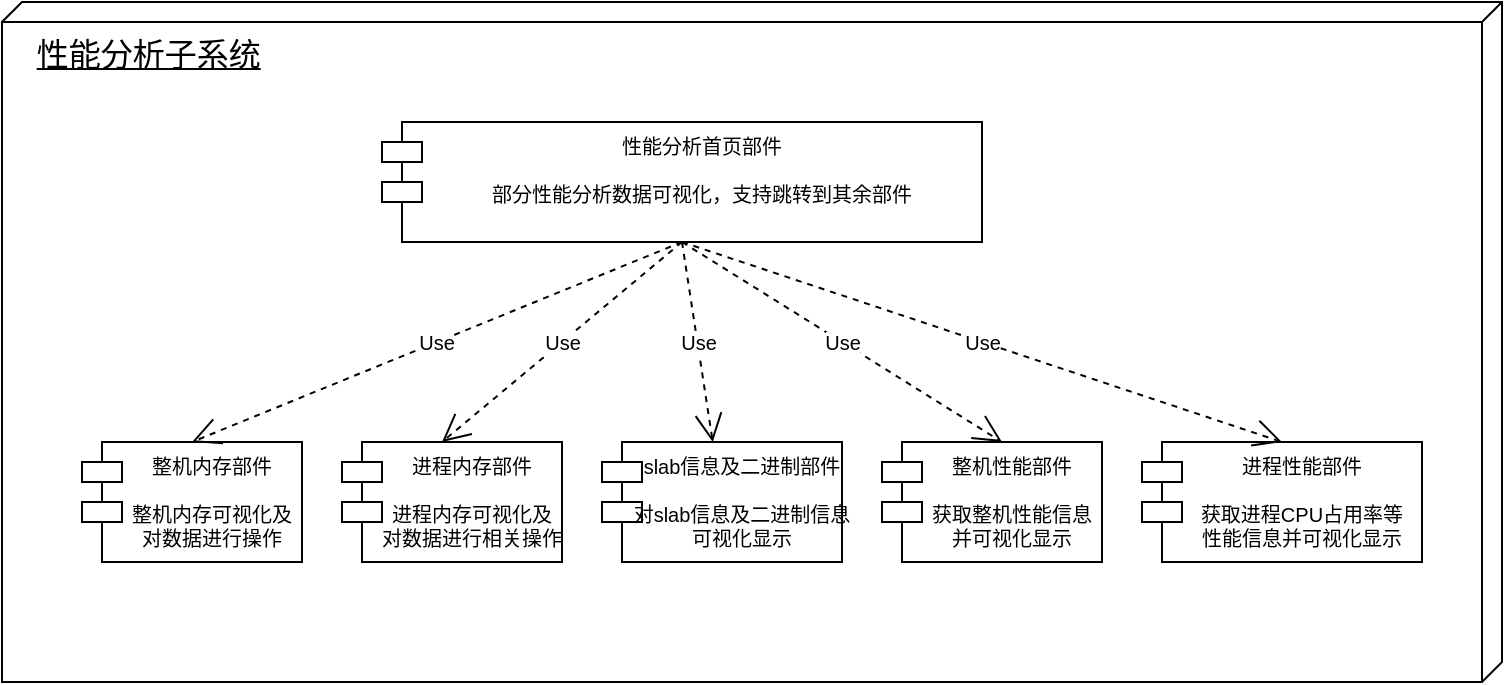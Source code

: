 <mxfile version="15.6.1" type="github" pages="2">
  <diagram id="GEklgDhc1H4WAajkZLwl" name="Page-1">
    <mxGraphModel dx="1990" dy="1166" grid="1" gridSize="10" guides="1" tooltips="1" connect="1" arrows="1" fold="1" page="1" pageScale="1" pageWidth="827" pageHeight="1169" math="0" shadow="0">
      <root>
        <mxCell id="0" />
        <mxCell id="1" parent="0" />
        <mxCell id="Ar353TBJQhKHL542_Uao-21" value="&lt;p class=&quot;MsoNormal&quot; style=&quot;margin: 0pt 0pt 0.0pt ; text-indent: 10pt ; text-align: justify ; line-height: 24px ; font-size: 12pt&quot;&gt;&lt;span style=&quot;font-size: 12pt&quot;&gt;性能分析子系统&lt;/span&gt;&lt;/p&gt;" style="verticalAlign=top;align=left;spacingTop=8;spacingLeft=2;spacingRight=12;shape=cube;size=10;direction=south;fontStyle=4;html=1;" vertex="1" parent="1">
          <mxGeometry x="30" y="50" width="750" height="340" as="geometry" />
        </mxCell>
        <mxCell id="Ar353TBJQhKHL542_Uao-23" value="整机性能部件&#xa;&#xa;获取整机性能信息&#xa;并可视化显示" style="shape=module;align=left;spacingLeft=20;align=center;verticalAlign=top;fontSize=10;" vertex="1" parent="1">
          <mxGeometry x="470" y="270" width="110" height="60" as="geometry" />
        </mxCell>
        <mxCell id="Ar353TBJQhKHL542_Uao-24" value="整机内存部件&#xa;&#xa;整机内存可视化及&#xa;对数据进行操作" style="shape=module;align=left;spacingLeft=20;align=center;verticalAlign=top;fontSize=10;" vertex="1" parent="1">
          <mxGeometry x="70" y="270" width="110" height="60" as="geometry" />
        </mxCell>
        <mxCell id="Ar353TBJQhKHL542_Uao-25" value="进程内存部件&#xa;&#xa;进程内存可视化及&#xa;对数据进行相关操作" style="shape=module;align=left;spacingLeft=20;align=center;verticalAlign=top;fontSize=10;" vertex="1" parent="1">
          <mxGeometry x="200" y="270" width="110" height="60" as="geometry" />
        </mxCell>
        <mxCell id="Ar353TBJQhKHL542_Uao-26" value="slab信息及二进制部件&#xa;&#xa;对slab信息及二进制信息&#xa;可视化显示" style="shape=module;align=left;spacingLeft=20;align=center;verticalAlign=top;fontSize=10;" vertex="1" parent="1">
          <mxGeometry x="330" y="270" width="120" height="60" as="geometry" />
        </mxCell>
        <mxCell id="Ar353TBJQhKHL542_Uao-27" value="进程性能部件&#xa;&#xa;获取进程CPU占用率等&#xa;性能信息并可视化显示" style="shape=module;align=left;spacingLeft=20;align=center;verticalAlign=top;fontSize=10;" vertex="1" parent="1">
          <mxGeometry x="600" y="270" width="140" height="60" as="geometry" />
        </mxCell>
        <mxCell id="Ar353TBJQhKHL542_Uao-28" value="性能分析首页部件&#xa;&#xa;部分性能分析数据可视化，支持跳转到其余部件" style="shape=module;align=left;spacingLeft=20;align=center;verticalAlign=top;fontSize=10;" vertex="1" parent="1">
          <mxGeometry x="220" y="110" width="300" height="60" as="geometry" />
        </mxCell>
        <mxCell id="Ar353TBJQhKHL542_Uao-35" value="Use" style="endArrow=open;endSize=12;dashed=1;html=1;fontSize=10;exitX=0.5;exitY=1;exitDx=0;exitDy=0;entryX=0.5;entryY=0;entryDx=0;entryDy=0;" edge="1" source="Ar353TBJQhKHL542_Uao-28" target="Ar353TBJQhKHL542_Uao-24" parent="1">
          <mxGeometry width="160" relative="1" as="geometry">
            <mxPoint x="135" y="340" as="sourcePoint" />
            <mxPoint x="205" y="430" as="targetPoint" />
          </mxGeometry>
        </mxCell>
        <mxCell id="Ar353TBJQhKHL542_Uao-36" value="Use" style="endArrow=open;endSize=12;dashed=1;html=1;fontSize=10;" edge="1" target="Ar353TBJQhKHL542_Uao-26" parent="1">
          <mxGeometry width="160" relative="1" as="geometry">
            <mxPoint x="370" y="170" as="sourcePoint" />
            <mxPoint x="620" y="370" as="targetPoint" />
          </mxGeometry>
        </mxCell>
        <mxCell id="Ar353TBJQhKHL542_Uao-37" value="Use" style="endArrow=open;endSize=12;dashed=1;html=1;fontSize=10;" edge="1" parent="1">
          <mxGeometry width="160" relative="1" as="geometry">
            <mxPoint x="370" y="170" as="sourcePoint" />
            <mxPoint x="250" y="270" as="targetPoint" />
          </mxGeometry>
        </mxCell>
        <mxCell id="Ar353TBJQhKHL542_Uao-38" value="Use" style="endArrow=open;endSize=12;dashed=1;html=1;fontSize=10;" edge="1" parent="1">
          <mxGeometry width="160" relative="1" as="geometry">
            <mxPoint x="370" y="170" as="sourcePoint" />
            <mxPoint x="530" y="270" as="targetPoint" />
          </mxGeometry>
        </mxCell>
        <mxCell id="Ar353TBJQhKHL542_Uao-39" value="Use" style="endArrow=open;endSize=12;dashed=1;html=1;fontSize=10;entryX=0.5;entryY=0;entryDx=0;entryDy=0;" edge="1" target="Ar353TBJQhKHL542_Uao-27" parent="1">
          <mxGeometry width="160" relative="1" as="geometry">
            <mxPoint x="370" y="170" as="sourcePoint" />
            <mxPoint x="650" y="200" as="targetPoint" />
          </mxGeometry>
        </mxCell>
      </root>
    </mxGraphModel>
  </diagram>
  <diagram name="gdb反向调试部件" id="G9pBtiIYhV4nZAvFLvtc">
    <mxGraphModel dx="1822" dy="793" grid="0" gridSize="10" guides="1" tooltips="1" connect="1" arrows="1" fold="1" page="0" pageScale="1" pageWidth="827" pageHeight="1169" math="0" shadow="0">
      <root>
        <mxCell id="Pd5vmDU5w1zhDZJmzsnv-0" />
        <mxCell id="Pd5vmDU5w1zhDZJmzsnv-1" parent="Pd5vmDU5w1zhDZJmzsnv-0" />
        <mxCell id="yfTUtuXkHlz3bmCeMpp9-0" value="&lt;p class=&quot;MsoNormal&quot; style=&quot;margin: 0pt 0pt 0.0pt ; text-align: justify ; font-family: &amp;#34;times new roman&amp;#34;&quot;&gt;&lt;span&gt;&lt;b&gt;&lt;font face=&quot;Times New Roman&quot; style=&quot;font-size: 12px&quot;&gt;gdb&lt;/font&gt;&lt;font face=&quot;宋体&quot; style=&quot;font-size: 12px&quot;&gt;反向调试部件&lt;/font&gt;&lt;/b&gt;&lt;/span&gt;&lt;/p&gt;" style="shape=module;align=left;spacingLeft=20;align=center;verticalAlign=top;fontColor=#000000;html=1;" parent="Pd5vmDU5w1zhDZJmzsnv-1" vertex="1">
          <mxGeometry x="658" y="69" width="483" height="216" as="geometry" />
        </mxCell>
        <mxCell id="szG2uBkOx_xNlA5RenIt-4" value="&lt;p style=&quot;margin: 0px ; margin-top: 4px ; text-align: center&quot;&gt;&lt;b&gt;RecordFile&lt;/b&gt;&lt;/p&gt;&lt;hr size=&quot;1&quot;&gt;&lt;div style=&quot;height: 2px&quot;&gt;&lt;/div&gt;&lt;hr size=&quot;1&quot;&gt;&lt;div style=&quot;height: 2px&quot;&gt;&lt;/div&gt;" style="verticalAlign=top;align=left;overflow=fill;fontSize=12;fontFamily=Helvetica;html=1;" parent="Pd5vmDU5w1zhDZJmzsnv-1" vertex="1">
          <mxGeometry x="213" y="121" width="140" height="60" as="geometry" />
        </mxCell>
        <mxCell id="szG2uBkOx_xNlA5RenIt-5" value="&lt;p style=&quot;margin: 4px 0px 0px ; text-align: center&quot;&gt;&lt;span style=&quot;text-align: justify&quot;&gt;&lt;font style=&quot;font-size: 12px&quot;&gt;&lt;b&gt;FileConfig&lt;/b&gt;&lt;/font&gt;&lt;/span&gt;&lt;/p&gt;&lt;hr size=&quot;1&quot;&gt;&lt;div style=&quot;height: 2px&quot;&gt;&lt;/div&gt;&lt;hr size=&quot;1&quot;&gt;&lt;div style=&quot;height: 2px&quot;&gt;&lt;/div&gt;" style="verticalAlign=top;align=left;overflow=fill;fontSize=12;fontFamily=Helvetica;html=1;" parent="Pd5vmDU5w1zhDZJmzsnv-1" vertex="1">
          <mxGeometry x="213" y="261" width="140" height="60" as="geometry" />
        </mxCell>
        <mxCell id="szG2uBkOx_xNlA5RenIt-9" value="&lt;p style=&quot;margin: 4px 0px 0px ; text-align: center&quot;&gt;&lt;span style=&quot;text-align: justify&quot;&gt;&lt;font style=&quot;font-size: 12px&quot;&gt;&lt;b&gt;DebugTracker&lt;/b&gt;&lt;/font&gt;&lt;/span&gt;&lt;/p&gt;&lt;hr size=&quot;1&quot;&gt;&lt;div style=&quot;height: 2px&quot;&gt;&lt;/div&gt;&lt;hr size=&quot;1&quot;&gt;&lt;div style=&quot;height: 2px&quot;&gt;&lt;/div&gt;" style="verticalAlign=top;align=left;overflow=fill;fontSize=12;fontFamily=Helvetica;html=1;" parent="Pd5vmDU5w1zhDZJmzsnv-1" vertex="1">
          <mxGeometry x="443" y="261" width="140" height="60" as="geometry" />
        </mxCell>
        <mxCell id="szG2uBkOx_xNlA5RenIt-10" value="&lt;p style=&quot;margin: 4px 0px 0px ; text-align: center&quot;&gt;&lt;span style=&quot;text-align: justify&quot;&gt;&lt;font style=&quot;font-size: 12px&quot;&gt;&lt;b&gt;RecordMemory&lt;/b&gt;&lt;/font&gt;&lt;/span&gt;&lt;/p&gt;&lt;hr size=&quot;1&quot;&gt;&lt;div style=&quot;height: 2px&quot;&gt;&lt;/div&gt;&lt;hr size=&quot;1&quot;&gt;&lt;div style=&quot;height: 2px&quot;&gt;&lt;/div&gt;" style="verticalAlign=top;align=left;overflow=fill;fontSize=12;fontFamily=Helvetica;html=1;" parent="Pd5vmDU5w1zhDZJmzsnv-1" vertex="1">
          <mxGeometry x="443" y="121" width="140" height="60" as="geometry" />
        </mxCell>
        <mxCell id="EL0YbPnHCkMoLTbisneU-0" value="Use" style="endArrow=open;endSize=12;dashed=1;html=1;fontColor=#000000;exitX=0.5;exitY=1;exitDx=0;exitDy=0;" parent="Pd5vmDU5w1zhDZJmzsnv-1" source="szG2uBkOx_xNlA5RenIt-4" edge="1">
          <mxGeometry width="160" relative="1" as="geometry">
            <mxPoint x="283" y="191" as="sourcePoint" />
            <mxPoint x="283" y="261" as="targetPoint" />
          </mxGeometry>
        </mxCell>
        <mxCell id="EL0YbPnHCkMoLTbisneU-1" value="Use" style="endArrow=open;endSize=12;dashed=1;html=1;fontColor=#000000;exitX=0.5;exitY=1;exitDx=0;exitDy=0;entryX=0.5;entryY=0;entryDx=0;entryDy=0;" parent="Pd5vmDU5w1zhDZJmzsnv-1" source="szG2uBkOx_xNlA5RenIt-10" target="szG2uBkOx_xNlA5RenIt-9" edge="1">
          <mxGeometry width="160" relative="1" as="geometry">
            <mxPoint x="383" y="121" as="sourcePoint" />
            <mxPoint x="543" y="121" as="targetPoint" />
          </mxGeometry>
        </mxCell>
        <mxCell id="EL0YbPnHCkMoLTbisneU-2" value="Use" style="endArrow=open;endSize=12;dashed=1;html=1;fontColor=#000000;exitX=0;exitY=0.5;exitDx=0;exitDy=0;" parent="Pd5vmDU5w1zhDZJmzsnv-1" source="szG2uBkOx_xNlA5RenIt-10" edge="1">
          <mxGeometry width="160" relative="1" as="geometry">
            <mxPoint x="383" y="121" as="sourcePoint" />
            <mxPoint x="353" y="151" as="targetPoint" />
          </mxGeometry>
        </mxCell>
        <mxCell id="z9grhflYsOpg_-Zk4_BL-0" value="" style="shape=umlLifeline;participant=umlActor;perimeter=lifelinePerimeter;whiteSpace=wrap;html=1;container=1;collapsible=0;recursiveResize=0;verticalAlign=top;spacingTop=36;outlineConnect=0;fontColor=#000000;" parent="Pd5vmDU5w1zhDZJmzsnv-1" vertex="1">
          <mxGeometry x="101" y="442" width="20" height="361" as="geometry" />
        </mxCell>
        <mxCell id="z9grhflYsOpg_-Zk4_BL-1" value="FileConfig:Object" style="shape=umlLifeline;perimeter=lifelinePerimeter;whiteSpace=wrap;html=1;container=1;collapsible=0;recursiveResize=0;outlineConnect=0;fontColor=#000000;align=left;verticalAlign=top;" parent="Pd5vmDU5w1zhDZJmzsnv-1" vertex="1">
          <mxGeometry x="243" y="442" width="100" height="367" as="geometry" />
        </mxCell>
        <mxCell id="z9grhflYsOpg_-Zk4_BL-2" value="" style="html=1;points=[];perimeter=orthogonalPerimeter;fontColor=#000000;align=left;verticalAlign=top;" parent="Pd5vmDU5w1zhDZJmzsnv-1" vertex="1">
          <mxGeometry x="283" y="512" width="10" height="25" as="geometry" />
        </mxCell>
        <mxCell id="z9grhflYsOpg_-Zk4_BL-3" value="设置文件路径名称" style="html=1;verticalAlign=bottom;endArrow=block;entryX=0;entryY=0;fontColor=#000000;" parent="Pd5vmDU5w1zhDZJmzsnv-1" target="z9grhflYsOpg_-Zk4_BL-2" edge="1">
          <mxGeometry relative="1" as="geometry">
            <mxPoint x="110.5" y="512" as="sourcePoint" />
          </mxGeometry>
        </mxCell>
        <mxCell id="z9grhflYsOpg_-Zk4_BL-4" value="return" style="html=1;verticalAlign=bottom;endArrow=open;dashed=1;endSize=8;exitX=0;exitY=0.95;fontColor=#000000;" parent="Pd5vmDU5w1zhDZJmzsnv-1" source="z9grhflYsOpg_-Zk4_BL-2" edge="1">
          <mxGeometry relative="1" as="geometry">
            <mxPoint x="110.5" y="535.75" as="targetPoint" />
          </mxGeometry>
        </mxCell>
        <mxCell id="z9grhflYsOpg_-Zk4_BL-5" value="" style="html=1;points=[];perimeter=orthogonalPerimeter;fontColor=#000000;align=left;verticalAlign=top;" parent="Pd5vmDU5w1zhDZJmzsnv-1" vertex="1">
          <mxGeometry x="283" y="576" width="10" height="25" as="geometry" />
        </mxCell>
        <mxCell id="z9grhflYsOpg_-Zk4_BL-6" value="设置记录数量限制" style="html=1;verticalAlign=bottom;endArrow=block;entryX=0;entryY=0;fontColor=#000000;" parent="Pd5vmDU5w1zhDZJmzsnv-1" target="z9grhflYsOpg_-Zk4_BL-5" edge="1">
          <mxGeometry relative="1" as="geometry">
            <mxPoint x="110.5" y="576" as="sourcePoint" />
          </mxGeometry>
        </mxCell>
        <mxCell id="z9grhflYsOpg_-Zk4_BL-7" value="return" style="html=1;verticalAlign=bottom;endArrow=open;dashed=1;endSize=8;exitX=0;exitY=0.95;fontColor=#000000;" parent="Pd5vmDU5w1zhDZJmzsnv-1" source="z9grhflYsOpg_-Zk4_BL-5" edge="1">
          <mxGeometry relative="1" as="geometry">
            <mxPoint x="110.5" y="599.75" as="targetPoint" />
          </mxGeometry>
        </mxCell>
        <mxCell id="z9grhflYsOpg_-Zk4_BL-8" value=":DebugTracker" style="shape=umlLifeline;perimeter=lifelinePerimeter;whiteSpace=wrap;html=1;container=1;collapsible=0;recursiveResize=0;outlineConnect=0;fontColor=#000000;align=left;verticalAlign=top;" parent="Pd5vmDU5w1zhDZJmzsnv-1" vertex="1">
          <mxGeometry x="395" y="442" width="100" height="368" as="geometry" />
        </mxCell>
        <mxCell id="z9grhflYsOpg_-Zk4_BL-14" value="" style="html=1;points=[];perimeter=orthogonalPerimeter;fontColor=#000000;align=left;verticalAlign=top;" parent="z9grhflYsOpg_-Zk4_BL-8" vertex="1">
          <mxGeometry x="48" y="230" width="10" height="40" as="geometry" />
        </mxCell>
        <mxCell id="z9grhflYsOpg_-Zk4_BL-15" value="发送命令&lt;br&gt;捕捉消息" style="edgeStyle=orthogonalEdgeStyle;html=1;align=left;spacingLeft=2;endArrow=block;rounded=0;entryX=1;entryY=0;fontColor=#000000;" parent="z9grhflYsOpg_-Zk4_BL-8" target="z9grhflYsOpg_-Zk4_BL-14" edge="1">
          <mxGeometry relative="1" as="geometry">
            <mxPoint x="53" y="210" as="sourcePoint" />
            <Array as="points">
              <mxPoint x="83" y="210" />
            </Array>
          </mxGeometry>
        </mxCell>
        <mxCell id="z9grhflYsOpg_-Zk4_BL-9" value=":RecordMemory" style="shape=umlLifeline;perimeter=lifelinePerimeter;whiteSpace=wrap;html=1;container=1;collapsible=0;recursiveResize=0;outlineConnect=0;fontColor=#000000;align=left;verticalAlign=top;" parent="Pd5vmDU5w1zhDZJmzsnv-1" vertex="1">
          <mxGeometry x="541" y="438" width="100" height="361" as="geometry" />
        </mxCell>
        <mxCell id="z9grhflYsOpg_-Zk4_BL-10" value=":RecordFile" style="shape=umlLifeline;perimeter=lifelinePerimeter;whiteSpace=wrap;html=1;container=1;collapsible=0;recursiveResize=0;outlineConnect=0;fontColor=#000000;align=left;verticalAlign=top;" parent="Pd5vmDU5w1zhDZJmzsnv-1" vertex="1">
          <mxGeometry x="682" y="438" width="100" height="364" as="geometry" />
        </mxCell>
        <mxCell id="z9grhflYsOpg_-Zk4_BL-11" value="开始录制" style="html=1;verticalAlign=bottom;endArrow=block;fontColor=#000000;" parent="Pd5vmDU5w1zhDZJmzsnv-1" edge="1">
          <mxGeometry width="80" relative="1" as="geometry">
            <mxPoint x="110.5" y="638" as="sourcePoint" />
            <mxPoint x="444.5" y="638" as="targetPoint" />
            <Array as="points">
              <mxPoint x="321" y="638" />
            </Array>
          </mxGeometry>
        </mxCell>
        <mxCell id="z9grhflYsOpg_-Zk4_BL-12" value="存储调试信息" style="html=1;verticalAlign=bottom;endArrow=block;fontColor=#000000;" parent="Pd5vmDU5w1zhDZJmzsnv-1" edge="1">
          <mxGeometry width="80" relative="1" as="geometry">
            <mxPoint x="446" y="722" as="sourcePoint" />
            <mxPoint x="592" y="722" as="targetPoint" />
            <Array as="points">
              <mxPoint x="468.5" y="722" />
            </Array>
          </mxGeometry>
        </mxCell>
        <mxCell id="z9grhflYsOpg_-Zk4_BL-13" value="存储调试信息到文件" style="html=1;verticalAlign=bottom;endArrow=block;fontColor=#000000;" parent="Pd5vmDU5w1zhDZJmzsnv-1" edge="1">
          <mxGeometry width="80" relative="1" as="geometry">
            <mxPoint x="589" y="759" as="sourcePoint" />
            <mxPoint x="735" y="759" as="targetPoint" />
            <Array as="points">
              <mxPoint x="611.5" y="759" />
            </Array>
          </mxGeometry>
        </mxCell>
        <mxCell id="z9grhflYsOpg_-Zk4_BL-17" value="创建或打开日志文件" style="html=1;verticalAlign=bottom;endArrow=block;fontColor=#000000;" parent="Pd5vmDU5w1zhDZJmzsnv-1" edge="1">
          <mxGeometry width="80" relative="1" as="geometry">
            <mxPoint x="288" y="524" as="sourcePoint" />
            <mxPoint x="731.5" y="524" as="targetPoint" />
            <Array as="points">
              <mxPoint x="319.5" y="524" />
            </Array>
          </mxGeometry>
        </mxCell>
        <mxCell id="z9grhflYsOpg_-Zk4_BL-18" value="" style="shape=umlLifeline;participant=umlActor;perimeter=lifelinePerimeter;whiteSpace=wrap;html=1;container=1;collapsible=0;recursiveResize=0;verticalAlign=top;spacingTop=36;outlineConnect=0;fontColor=#000000;" parent="Pd5vmDU5w1zhDZJmzsnv-1" vertex="1">
          <mxGeometry x="77" y="923" width="20" height="532" as="geometry" />
        </mxCell>
        <mxCell id="z9grhflYsOpg_-Zk4_BL-19" value="FileConfig:Object" style="shape=umlLifeline;perimeter=lifelinePerimeter;whiteSpace=wrap;html=1;container=1;collapsible=0;recursiveResize=0;outlineConnect=0;fontColor=#000000;align=left;verticalAlign=top;" parent="Pd5vmDU5w1zhDZJmzsnv-1" vertex="1">
          <mxGeometry x="219" y="923" width="100" height="545" as="geometry" />
        </mxCell>
        <mxCell id="z9grhflYsOpg_-Zk4_BL-21" value="停止记录" style="html=1;verticalAlign=bottom;endArrow=block;fontColor=#000000;" parent="Pd5vmDU5w1zhDZJmzsnv-1" target="z9grhflYsOpg_-Zk4_BL-26" edge="1">
          <mxGeometry relative="1" as="geometry">
            <mxPoint x="86.5" y="993" as="sourcePoint" />
            <mxPoint x="259" y="993" as="targetPoint" />
          </mxGeometry>
        </mxCell>
        <mxCell id="z9grhflYsOpg_-Zk4_BL-26" value=":DebugTracker" style="shape=umlLifeline;perimeter=lifelinePerimeter;whiteSpace=wrap;html=1;container=1;collapsible=0;recursiveResize=0;outlineConnect=0;fontColor=#000000;align=left;verticalAlign=top;" parent="Pd5vmDU5w1zhDZJmzsnv-1" vertex="1">
          <mxGeometry x="371" y="923" width="100" height="542" as="geometry" />
        </mxCell>
        <mxCell id="z9grhflYsOpg_-Zk4_BL-29" value=":RecordMemory" style="shape=umlLifeline;perimeter=lifelinePerimeter;whiteSpace=wrap;html=1;container=1;collapsible=0;recursiveResize=0;outlineConnect=0;fontColor=#000000;align=left;verticalAlign=top;" parent="Pd5vmDU5w1zhDZJmzsnv-1" vertex="1">
          <mxGeometry x="517" y="919" width="100" height="548" as="geometry" />
        </mxCell>
        <mxCell id="z9grhflYsOpg_-Zk4_BL-30" value=":RecordFile" style="shape=umlLifeline;perimeter=lifelinePerimeter;whiteSpace=wrap;html=1;container=1;collapsible=0;recursiveResize=0;outlineConnect=0;fontColor=#000000;align=left;verticalAlign=top;" parent="Pd5vmDU5w1zhDZJmzsnv-1" vertex="1">
          <mxGeometry x="658" y="919" width="100" height="551" as="geometry" />
        </mxCell>
        <mxCell id="z9grhflYsOpg_-Zk4_BL-34" value="保存日志文件" style="html=1;verticalAlign=bottom;endArrow=block;fontColor=#000000;" parent="Pd5vmDU5w1zhDZJmzsnv-1" edge="1">
          <mxGeometry width="80" relative="1" as="geometry">
            <mxPoint x="568" y="1033" as="sourcePoint" />
            <mxPoint x="704" y="1033" as="targetPoint" />
            <Array as="points" />
          </mxGeometry>
        </mxCell>
        <mxCell id="z9grhflYsOpg_-Zk4_BL-35" value="" style="html=1;points=[];perimeter=orthogonalPerimeter;fontColor=#000000;align=left;verticalAlign=top;" parent="Pd5vmDU5w1zhDZJmzsnv-1" vertex="1">
          <mxGeometry x="557" y="1063" width="10" height="78" as="geometry" />
        </mxCell>
        <mxCell id="z9grhflYsOpg_-Zk4_BL-36" value="第一条记录" style="html=1;verticalAlign=bottom;endArrow=block;entryX=0;entryY=0;fontColor=#000000;" parent="Pd5vmDU5w1zhDZJmzsnv-1" target="z9grhflYsOpg_-Zk4_BL-35" edge="1">
          <mxGeometry relative="1" as="geometry">
            <mxPoint x="86.5" y="1063" as="sourcePoint" />
          </mxGeometry>
        </mxCell>
        <mxCell id="z9grhflYsOpg_-Zk4_BL-37" value="return" style="html=1;verticalAlign=bottom;endArrow=open;dashed=1;endSize=8;exitX=0;exitY=0.95;fontColor=#000000;" parent="Pd5vmDU5w1zhDZJmzsnv-1" source="z9grhflYsOpg_-Zk4_BL-35" target="z9grhflYsOpg_-Zk4_BL-18" edge="1">
          <mxGeometry relative="1" as="geometry">
            <mxPoint x="86.5" y="1093.4" as="targetPoint" />
          </mxGeometry>
        </mxCell>
        <mxCell id="z9grhflYsOpg_-Zk4_BL-38" value="停止记录" style="html=1;verticalAlign=bottom;endArrow=block;fontColor=#000000;" parent="Pd5vmDU5w1zhDZJmzsnv-1" edge="1">
          <mxGeometry width="80" relative="1" as="geometry">
            <mxPoint x="420" y="1015" as="sourcePoint" />
            <mxPoint x="566.5" y="1015" as="targetPoint" />
            <Array as="points" />
          </mxGeometry>
        </mxCell>
        <mxCell id="z9grhflYsOpg_-Zk4_BL-46" value="" style="html=1;points=[];perimeter=orthogonalPerimeter;fontColor=#000000;align=left;verticalAlign=top;" parent="Pd5vmDU5w1zhDZJmzsnv-1" vertex="1">
          <mxGeometry x="698" y="1078" width="10" height="32" as="geometry" />
        </mxCell>
        <mxCell id="z9grhflYsOpg_-Zk4_BL-47" value="加载日志文件到内存" style="html=1;verticalAlign=bottom;endArrow=block;fontColor=#000000;" parent="Pd5vmDU5w1zhDZJmzsnv-1" edge="1">
          <mxGeometry width="80" relative="1" as="geometry">
            <mxPoint x="567" y="1081" as="sourcePoint" />
            <mxPoint x="696" y="1081" as="targetPoint" />
            <Array as="points" />
          </mxGeometry>
        </mxCell>
        <mxCell id="z9grhflYsOpg_-Zk4_BL-48" value="return" style="html=1;verticalAlign=bottom;endArrow=open;dashed=1;endSize=8;exitX=0.184;exitY=0.922;fontColor=#000000;entryX=1.201;entryY=0.571;entryDx=0;entryDy=0;entryPerimeter=0;exitDx=0;exitDy=0;exitPerimeter=0;" parent="Pd5vmDU5w1zhDZJmzsnv-1" source="z9grhflYsOpg_-Zk4_BL-46" target="z9grhflYsOpg_-Zk4_BL-35" edge="1">
          <mxGeometry relative="1" as="geometry">
            <mxPoint x="219" y="1109" as="targetPoint" />
            <mxPoint x="689.5" y="1109" as="sourcePoint" />
          </mxGeometry>
        </mxCell>
        <mxCell id="z9grhflYsOpg_-Zk4_BL-27" value="" style="html=1;points=[];perimeter=orthogonalPerimeter;fontColor=#000000;align=left;verticalAlign=top;" parent="Pd5vmDU5w1zhDZJmzsnv-1" vertex="1">
          <mxGeometry x="567" y="1203" width="10" height="40" as="geometry" />
        </mxCell>
        <mxCell id="z9grhflYsOpg_-Zk4_BL-28" value="定位到下一条" style="edgeStyle=orthogonalEdgeStyle;html=1;align=left;spacingLeft=2;endArrow=block;rounded=0;entryX=1;entryY=0;fontColor=#000000;" parent="Pd5vmDU5w1zhDZJmzsnv-1" target="z9grhflYsOpg_-Zk4_BL-27" edge="1">
          <mxGeometry relative="1" as="geometry">
            <mxPoint x="572" y="1183" as="sourcePoint" />
            <Array as="points">
              <mxPoint x="602" y="1183" />
            </Array>
          </mxGeometry>
        </mxCell>
        <mxCell id="z9grhflYsOpg_-Zk4_BL-52" value="" style="html=1;points=[];perimeter=orthogonalPerimeter;fontColor=#000000;align=left;verticalAlign=top;" parent="Pd5vmDU5w1zhDZJmzsnv-1" vertex="1">
          <mxGeometry x="557" y="1167" width="10" height="97" as="geometry" />
        </mxCell>
        <mxCell id="z9grhflYsOpg_-Zk4_BL-53" value="下一条记录" style="html=1;verticalAlign=bottom;endArrow=block;entryX=0;entryY=0;fontColor=#000000;" parent="Pd5vmDU5w1zhDZJmzsnv-1" target="z9grhflYsOpg_-Zk4_BL-52" edge="1">
          <mxGeometry relative="1" as="geometry">
            <mxPoint x="86.5" y="1167" as="sourcePoint" />
            <Array as="points">
              <mxPoint x="268" y="1167" />
            </Array>
          </mxGeometry>
        </mxCell>
        <mxCell id="z9grhflYsOpg_-Zk4_BL-54" value="return" style="html=1;verticalAlign=bottom;endArrow=open;dashed=1;endSize=8;exitX=0;exitY=0.95;fontColor=#000000;" parent="Pd5vmDU5w1zhDZJmzsnv-1" source="z9grhflYsOpg_-Zk4_BL-52" target="z9grhflYsOpg_-Zk4_BL-18" edge="1">
          <mxGeometry relative="1" as="geometry">
            <mxPoint x="86.5" y="1241.1" as="targetPoint" />
          </mxGeometry>
        </mxCell>
        <mxCell id="z9grhflYsOpg_-Zk4_BL-55" value="" style="html=1;points=[];perimeter=orthogonalPerimeter;fontColor=#000000;align=left;verticalAlign=top;" parent="Pd5vmDU5w1zhDZJmzsnv-1" vertex="1">
          <mxGeometry x="569" y="1352" width="10" height="40" as="geometry" />
        </mxCell>
        <mxCell id="z9grhflYsOpg_-Zk4_BL-56" value="定位到下一条" style="edgeStyle=orthogonalEdgeStyle;html=1;align=left;spacingLeft=2;endArrow=block;rounded=0;entryX=1;entryY=0;fontColor=#000000;" parent="Pd5vmDU5w1zhDZJmzsnv-1" target="z9grhflYsOpg_-Zk4_BL-55" edge="1">
          <mxGeometry relative="1" as="geometry">
            <mxPoint x="574" y="1332" as="sourcePoint" />
            <Array as="points">
              <mxPoint x="604" y="1332" />
            </Array>
          </mxGeometry>
        </mxCell>
        <mxCell id="z9grhflYsOpg_-Zk4_BL-57" value="" style="html=1;points=[];perimeter=orthogonalPerimeter;fontColor=#000000;align=left;verticalAlign=top;" parent="Pd5vmDU5w1zhDZJmzsnv-1" vertex="1">
          <mxGeometry x="559" y="1316" width="10" height="97" as="geometry" />
        </mxCell>
        <mxCell id="z9grhflYsOpg_-Zk4_BL-58" value="最后一条记录" style="html=1;verticalAlign=bottom;endArrow=block;entryX=0;entryY=0;fontColor=#000000;" parent="Pd5vmDU5w1zhDZJmzsnv-1" target="z9grhflYsOpg_-Zk4_BL-57" edge="1">
          <mxGeometry relative="1" as="geometry">
            <mxPoint x="88.5" y="1316" as="sourcePoint" />
            <Array as="points">
              <mxPoint x="270" y="1316" />
            </Array>
          </mxGeometry>
        </mxCell>
        <mxCell id="z9grhflYsOpg_-Zk4_BL-59" value="return" style="html=1;verticalAlign=bottom;endArrow=open;dashed=1;endSize=8;exitX=0;exitY=0.95;fontColor=#000000;" parent="Pd5vmDU5w1zhDZJmzsnv-1" source="z9grhflYsOpg_-Zk4_BL-57" edge="1">
          <mxGeometry relative="1" as="geometry">
            <mxPoint x="88.5" y="1408.15" as="targetPoint" />
          </mxGeometry>
        </mxCell>
        <mxCell id="UnHqF5jYUm8Dx52hAD4z-1" value="&lt;p style=&quot;margin:0px;margin-top:4px;text-align:center;&quot;&gt;&lt;b&gt;Class&lt;/b&gt;&lt;/p&gt;&lt;hr size=&quot;1&quot;/&gt;&lt;p style=&quot;margin:0px;margin-left:4px;&quot;&gt;+ field: Type&lt;/p&gt;&lt;hr size=&quot;1&quot;/&gt;&lt;p style=&quot;margin:0px;margin-left:4px;&quot;&gt;+ method(): Type&lt;/p&gt;" style="verticalAlign=top;align=left;overflow=fill;fontSize=12;fontFamily=Helvetica;html=1;hachureGap=4;pointerEvents=0;" vertex="1" parent="Pd5vmDU5w1zhDZJmzsnv-1">
          <mxGeometry x="692" y="131" width="160" height="90" as="geometry" />
        </mxCell>
        <mxCell id="UnHqF5jYUm8Dx52hAD4z-2" value="&lt;p style=&quot;margin:0px;margin-top:4px;text-align:center;&quot;&gt;&lt;b&gt;Class&lt;/b&gt;&lt;/p&gt;&lt;hr size=&quot;1&quot;/&gt;&lt;p style=&quot;margin:0px;margin-left:4px;&quot;&gt;+ field: Type&lt;/p&gt;&lt;hr size=&quot;1&quot;/&gt;&lt;p style=&quot;margin:0px;margin-left:4px;&quot;&gt;+ method(): Type&lt;/p&gt;" style="verticalAlign=top;align=left;overflow=fill;fontSize=12;fontFamily=Helvetica;html=1;hachureGap=4;pointerEvents=0;" vertex="1" parent="Pd5vmDU5w1zhDZJmzsnv-1">
          <mxGeometry x="971" y="129" width="160" height="90" as="geometry" />
        </mxCell>
        <mxCell id="UnHqF5jYUm8Dx52hAD4z-3" value="Use" style="endArrow=open;endSize=12;dashed=1;html=1;sourcePerimeterSpacing=8;targetPerimeterSpacing=8;" edge="1" parent="Pd5vmDU5w1zhDZJmzsnv-1">
          <mxGeometry width="160" relative="1" as="geometry">
            <mxPoint x="854" y="181" as="sourcePoint" />
            <mxPoint x="971" y="181" as="targetPoint" />
          </mxGeometry>
        </mxCell>
        <mxCell id="UnHqF5jYUm8Dx52hAD4z-4" value="Extends" style="endArrow=block;endSize=16;endFill=0;html=1;sourcePerimeterSpacing=8;targetPerimeterSpacing=8;" edge="1" parent="Pd5vmDU5w1zhDZJmzsnv-1">
          <mxGeometry width="160" relative="1" as="geometry">
            <mxPoint x="682" y="329" as="sourcePoint" />
            <mxPoint x="842" y="329" as="targetPoint" />
          </mxGeometry>
        </mxCell>
        <mxCell id="UnHqF5jYUm8Dx52hAD4z-5" value="" style="shape=umlLifeline;participant=umlActor;perimeter=lifelinePerimeter;whiteSpace=wrap;html=1;container=1;collapsible=0;recursiveResize=0;verticalAlign=top;spacingTop=36;outlineConnect=0;hachureGap=4;pointerEvents=0;" vertex="1" parent="Pd5vmDU5w1zhDZJmzsnv-1">
          <mxGeometry x="-232" y="519" width="20" height="300" as="geometry" />
        </mxCell>
        <mxCell id="UnHqF5jYUm8Dx52hAD4z-6" value=":Object" style="shape=umlLifeline;perimeter=lifelinePerimeter;whiteSpace=wrap;html=1;container=1;collapsible=0;recursiveResize=0;outlineConnect=0;hachureGap=4;pointerEvents=0;" vertex="1" parent="Pd5vmDU5w1zhDZJmzsnv-1">
          <mxGeometry x="-111" y="522" width="100" height="300" as="geometry" />
        </mxCell>
        <mxCell id="UnHqF5jYUm8Dx52hAD4z-9" value="" style="html=1;points=[];perimeter=orthogonalPerimeter;hachureGap=4;pointerEvents=0;" vertex="1" parent="UnHqF5jYUm8Dx52hAD4z-6">
          <mxGeometry x="41" y="168" width="10" height="80" as="geometry" />
        </mxCell>
        <mxCell id="UnHqF5jYUm8Dx52hAD4z-7" value="123" style="html=1;verticalAlign=bottom;endArrow=block;startSize=14;endSize=14;sourcePerimeterSpacing=8;targetPerimeterSpacing=8;" edge="1" parent="Pd5vmDU5w1zhDZJmzsnv-1">
          <mxGeometry width="80" relative="1" as="geometry">
            <mxPoint x="-222.5" y="636" as="sourcePoint" />
            <mxPoint x="-61.5" y="636" as="targetPoint" />
          </mxGeometry>
        </mxCell>
        <mxCell id="UnHqF5jYUm8Dx52hAD4z-10" value="dispatch" style="html=1;verticalAlign=bottom;endArrow=block;entryX=0;entryY=0;startSize=14;endSize=14;sourcePerimeterSpacing=8;targetPerimeterSpacing=8;" edge="1" target="UnHqF5jYUm8Dx52hAD4z-9" parent="Pd5vmDU5w1zhDZJmzsnv-1" source="UnHqF5jYUm8Dx52hAD4z-5">
          <mxGeometry relative="1" as="geometry">
            <mxPoint x="-201" y="691" as="sourcePoint" />
          </mxGeometry>
        </mxCell>
        <mxCell id="UnHqF5jYUm8Dx52hAD4z-11" value="return" style="html=1;verticalAlign=bottom;endArrow=open;dashed=1;endSize=8;exitX=0;exitY=0.95;sourcePerimeterSpacing=8;targetPerimeterSpacing=8;" edge="1" source="UnHqF5jYUm8Dx52hAD4z-9" parent="Pd5vmDU5w1zhDZJmzsnv-1" target="UnHqF5jYUm8Dx52hAD4z-5">
          <mxGeometry relative="1" as="geometry">
            <mxPoint x="-201" y="767" as="targetPoint" />
          </mxGeometry>
        </mxCell>
      </root>
    </mxGraphModel>
  </diagram>
</mxfile>
